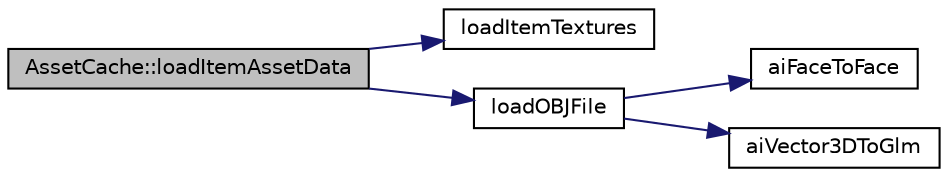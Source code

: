 digraph "AssetCache::loadItemAssetData"
{
 // LATEX_PDF_SIZE
  edge [fontname="Helvetica",fontsize="10",labelfontname="Helvetica",labelfontsize="10"];
  node [fontname="Helvetica",fontsize="10",shape=record];
  rankdir="LR";
  Node1 [label="AssetCache::loadItemAssetData",height=0.2,width=0.4,color="black", fillcolor="grey75", style="filled", fontcolor="black",tooltip="Loads the item assets data."];
  Node1 -> Node2 [color="midnightblue",fontsize="10",style="solid",fontname="Helvetica"];
  Node2 [label="loadItemTextures",height=0.2,width=0.4,color="black", fillcolor="white", style="filled",URL="$TextureReader_8cpp.html#aab95b589b7d0b99042485c8496696635",tooltip="Reads all the item object textures and item icons into a map (key=filename, value=ImageData)"];
  Node1 -> Node3 [color="midnightblue",fontsize="10",style="solid",fontname="Helvetica"];
  Node3 [label="loadOBJFile",height=0.2,width=0.4,color="black", fillcolor="white", style="filled",URL="$Assimp_8cpp.html#a6f1ebaee5863a79b370bbbeb6be919c5",tooltip="Loads the object from the given path."];
  Node3 -> Node4 [color="midnightblue",fontsize="10",style="solid",fontname="Helvetica"];
  Node4 [label="aiFaceToFace",height=0.2,width=0.4,color="black", fillcolor="white", style="filled",URL="$Assimp_8cpp.html#a7cbf60c3304e9dd0f4aa2171ec35c28f",tooltip="Convert aiFace to RehtiGraphics Face."];
  Node3 -> Node5 [color="midnightblue",fontsize="10",style="solid",fontname="Helvetica"];
  Node5 [label="aiVector3DToGlm",height=0.2,width=0.4,color="black", fillcolor="white", style="filled",URL="$Assimp_8cpp.html#af714162056ba854a84fa8ff6ee9ff516",tooltip="Convert aiVector3D to glm::vec3."];
}
